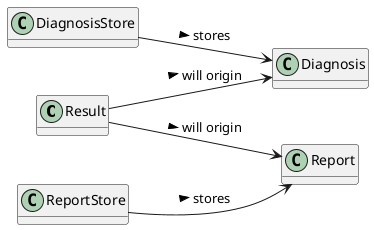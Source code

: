 @startuml
hide methods
left to right direction
skinparam classAttributeIconSize 0



class Result
{
}

class Diagnosis
{
}

class DiagnosisStore{
}


Result --> Diagnosis : will origin >
Result --> Report : will origin >
DiagnosisStore --> Diagnosis : stores >
ReportStore --> Report : stores >


@enduml